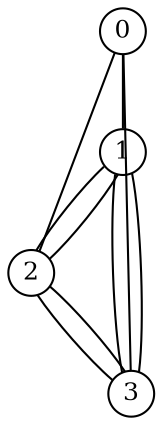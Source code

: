 graph {
overlap = false;
splines = false;
sep=.3;
node[margin=0, fontsize=12, shape=circle, height=.3, width=.3];
0 -- 1 [id="0"];
0 -- 2 [id="0", len=4];
0 -- 3 [id="0"];
1 -- 3 [id="0"];
1 -- 3 [id="1"];
1 -- 2 [id="0"];
1 -- 2 [id="1"];
2 -- 3 [id="0"];
2 -- 3 [id="1"];
}

